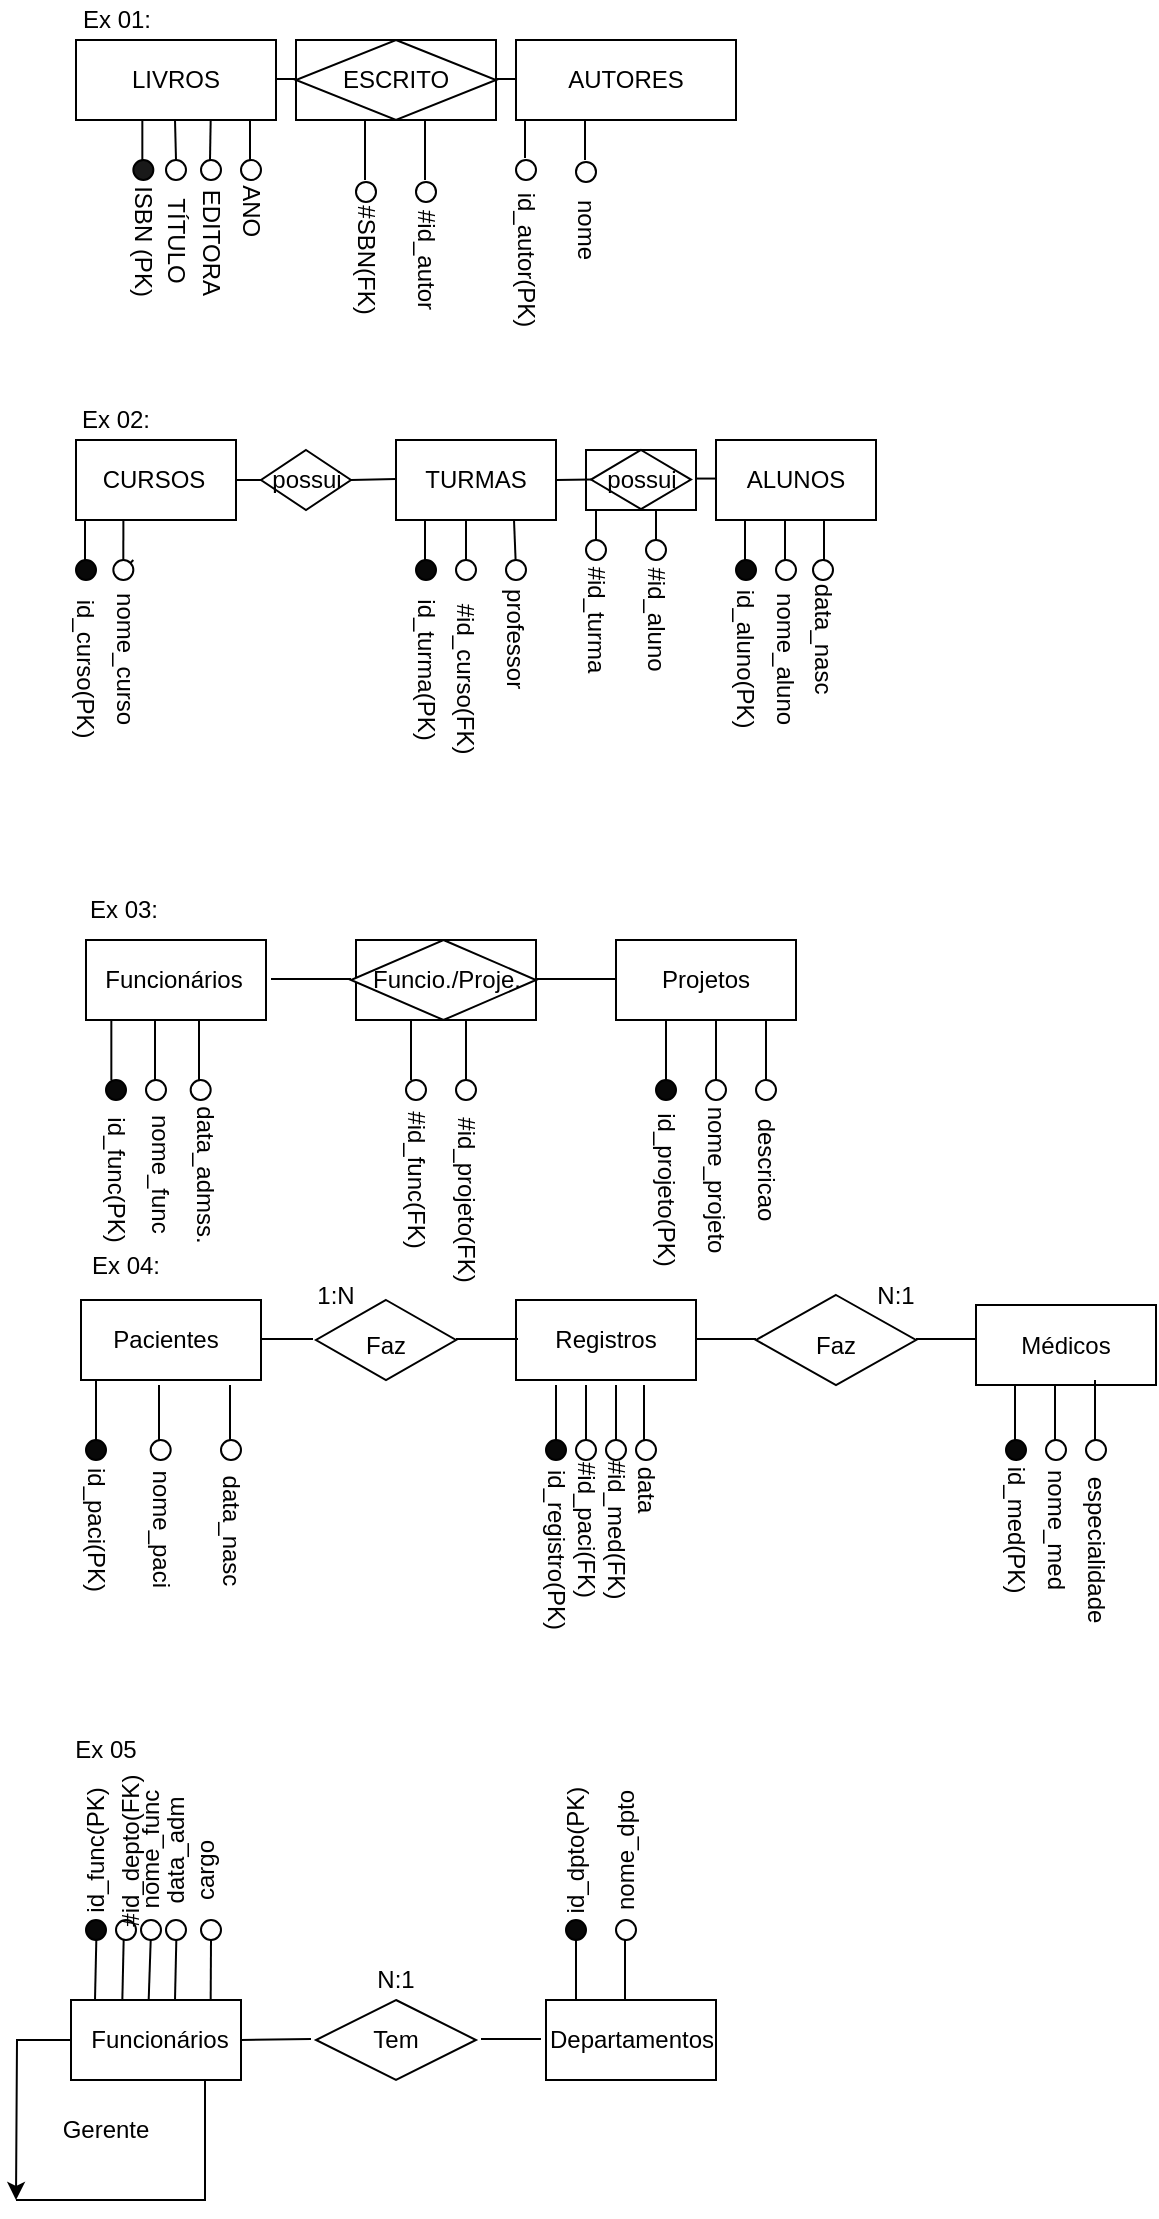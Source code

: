 <mxfile version="24.0.2" type="device">
  <diagram name="Página-1" id="AyKjPFQ3hdXaOdh-i3Rq">
    <mxGraphModel dx="1034" dy="446" grid="1" gridSize="10" guides="1" tooltips="1" connect="1" arrows="1" fold="1" page="1" pageScale="1" pageWidth="827" pageHeight="1169" math="0" shadow="0">
      <root>
        <mxCell id="0" />
        <mxCell id="1" parent="0" />
        <mxCell id="UgnJuB9FyQTDAXciTMFT-1" value="LIVROS" style="rounded=0;whiteSpace=wrap;html=1;" parent="1" vertex="1">
          <mxGeometry x="40" y="40" width="100" height="40" as="geometry" />
        </mxCell>
        <mxCell id="UgnJuB9FyQTDAXciTMFT-3" value="AUTORES" style="rounded=0;whiteSpace=wrap;html=1;" parent="1" vertex="1">
          <mxGeometry x="260" y="40" width="110" height="40" as="geometry" />
        </mxCell>
        <mxCell id="UgnJuB9FyQTDAXciTMFT-4" style="edgeStyle=orthogonalEdgeStyle;rounded=0;orthogonalLoop=1;jettySize=auto;html=1;exitX=0.5;exitY=1;exitDx=0;exitDy=0;" parent="1" source="UgnJuB9FyQTDAXciTMFT-1" target="UgnJuB9FyQTDAXciTMFT-1" edge="1">
          <mxGeometry relative="1" as="geometry" />
        </mxCell>
        <mxCell id="UgnJuB9FyQTDAXciTMFT-5" value="ISBN (PK)" style="text;html=1;align=center;verticalAlign=middle;whiteSpace=wrap;rounded=0;rotation=90;" parent="1" vertex="1">
          <mxGeometry x="40" y="130" width="67.34" height="21.88" as="geometry" />
        </mxCell>
        <mxCell id="UgnJuB9FyQTDAXciTMFT-6" value="" style="endArrow=none;html=1;rounded=0;" parent="1" edge="1">
          <mxGeometry width="50" height="50" relative="1" as="geometry">
            <mxPoint x="73.17" y="100" as="sourcePoint" />
            <mxPoint x="73.17" y="80" as="targetPoint" />
            <Array as="points">
              <mxPoint x="73.17" y="90" />
            </Array>
          </mxGeometry>
        </mxCell>
        <mxCell id="UgnJuB9FyQTDAXciTMFT-7" value="" style="ellipse;whiteSpace=wrap;html=1;aspect=fixed;fillColor=#191919;" parent="1" vertex="1">
          <mxGeometry x="68.67" y="100" width="10" height="10" as="geometry" />
        </mxCell>
        <mxCell id="UgnJuB9FyQTDAXciTMFT-8" value="TÍTULO" style="text;html=1;align=center;verticalAlign=middle;whiteSpace=wrap;rounded=0;rotation=90;" parent="1" vertex="1">
          <mxGeometry x="67.5" y="130" width="45" height="20" as="geometry" />
        </mxCell>
        <mxCell id="UgnJuB9FyQTDAXciTMFT-9" value="" style="endArrow=none;html=1;rounded=0;" parent="1" edge="1">
          <mxGeometry width="50" height="50" relative="1" as="geometry">
            <mxPoint x="90" y="100" as="sourcePoint" />
            <mxPoint x="89.5" y="80" as="targetPoint" />
          </mxGeometry>
        </mxCell>
        <mxCell id="UgnJuB9FyQTDAXciTMFT-12" value="" style="ellipse;whiteSpace=wrap;html=1;aspect=fixed;" parent="1" vertex="1">
          <mxGeometry x="85" y="100" width="10" height="10" as="geometry" />
        </mxCell>
        <mxCell id="UgnJuB9FyQTDAXciTMFT-16" value="EDITORA" style="text;html=1;align=center;verticalAlign=middle;whiteSpace=wrap;rounded=0;rotation=90;" parent="1" vertex="1">
          <mxGeometry x="82.5" y="130.94" width="50" height="20" as="geometry" />
        </mxCell>
        <mxCell id="UgnJuB9FyQTDAXciTMFT-17" value="" style="endArrow=none;html=1;rounded=0;" parent="1" edge="1">
          <mxGeometry width="50" height="50" relative="1" as="geometry">
            <mxPoint x="107" y="100" as="sourcePoint" />
            <mxPoint x="107.34" y="80" as="targetPoint" />
            <Array as="points" />
          </mxGeometry>
        </mxCell>
        <mxCell id="UgnJuB9FyQTDAXciTMFT-18" value="" style="ellipse;whiteSpace=wrap;html=1;aspect=fixed;" parent="1" vertex="1">
          <mxGeometry x="102.5" y="100" width="10" height="10" as="geometry" />
        </mxCell>
        <mxCell id="UgnJuB9FyQTDAXciTMFT-20" value="ANO" style="text;html=1;align=center;verticalAlign=middle;whiteSpace=wrap;rounded=0;rotation=90;" parent="1" vertex="1">
          <mxGeometry x="107.34" y="120.94" width="40" height="10" as="geometry" />
        </mxCell>
        <mxCell id="UgnJuB9FyQTDAXciTMFT-21" value="" style="endArrow=none;html=1;rounded=0;" parent="1" edge="1">
          <mxGeometry width="50" height="50" relative="1" as="geometry">
            <mxPoint x="127" y="100" as="sourcePoint" />
            <mxPoint x="127" y="80" as="targetPoint" />
            <Array as="points">
              <mxPoint x="127" y="90" />
            </Array>
          </mxGeometry>
        </mxCell>
        <mxCell id="UgnJuB9FyQTDAXciTMFT-23" value="" style="ellipse;whiteSpace=wrap;html=1;aspect=fixed;" parent="1" vertex="1">
          <mxGeometry x="122.5" y="100" width="10" height="10" as="geometry" />
        </mxCell>
        <mxCell id="UgnJuB9FyQTDAXciTMFT-25" value="" style="endArrow=none;html=1;rounded=0;" parent="1" edge="1">
          <mxGeometry width="50" height="50" relative="1" as="geometry">
            <mxPoint x="140" y="59.5" as="sourcePoint" />
            <mxPoint x="160" y="59.5" as="targetPoint" />
          </mxGeometry>
        </mxCell>
        <mxCell id="UgnJuB9FyQTDAXciTMFT-26" value="" style="endArrow=none;html=1;rounded=0;" parent="1" edge="1">
          <mxGeometry width="50" height="50" relative="1" as="geometry">
            <mxPoint x="260" y="59.5" as="sourcePoint" />
            <mxPoint x="240" y="59.5" as="targetPoint" />
          </mxGeometry>
        </mxCell>
        <mxCell id="UgnJuB9FyQTDAXciTMFT-28" value="Ex 01:" style="text;html=1;align=center;verticalAlign=middle;whiteSpace=wrap;rounded=0;" parent="1" vertex="1">
          <mxGeometry x="37.5" y="20" width="45" height="20" as="geometry" />
        </mxCell>
        <mxCell id="UgnJuB9FyQTDAXciTMFT-29" value="#SBN(FK)" style="text;html=1;align=center;verticalAlign=middle;whiteSpace=wrap;rounded=0;rotation=90;" parent="1" vertex="1">
          <mxGeometry x="160" y="140" width="50" height="20" as="geometry" />
        </mxCell>
        <mxCell id="UgnJuB9FyQTDAXciTMFT-30" value="#id_autor" style="text;html=1;align=center;verticalAlign=middle;whiteSpace=wrap;rounded=0;rotation=90;" parent="1" vertex="1">
          <mxGeometry x="190" y="140" width="50" height="20" as="geometry" />
        </mxCell>
        <mxCell id="UgnJuB9FyQTDAXciTMFT-31" value="" style="endArrow=none;html=1;rounded=0;" parent="1" edge="1">
          <mxGeometry width="50" height="50" relative="1" as="geometry">
            <mxPoint x="184.5" y="110" as="sourcePoint" />
            <mxPoint x="184.5" y="80" as="targetPoint" />
          </mxGeometry>
        </mxCell>
        <mxCell id="UgnJuB9FyQTDAXciTMFT-32" value="" style="endArrow=none;html=1;rounded=0;" parent="1" edge="1">
          <mxGeometry width="50" height="50" relative="1" as="geometry">
            <mxPoint x="214.5" y="110" as="sourcePoint" />
            <mxPoint x="214.5" y="80" as="targetPoint" />
          </mxGeometry>
        </mxCell>
        <mxCell id="UgnJuB9FyQTDAXciTMFT-33" value="" style="ellipse;whiteSpace=wrap;html=1;aspect=fixed;" parent="1" vertex="1">
          <mxGeometry x="180" y="110.94" width="10" height="10" as="geometry" />
        </mxCell>
        <mxCell id="UgnJuB9FyQTDAXciTMFT-40" value="" style="ellipse;whiteSpace=wrap;html=1;aspect=fixed;" parent="1" vertex="1">
          <mxGeometry x="210" y="110.94" width="10" height="10" as="geometry" />
        </mxCell>
        <mxCell id="UgnJuB9FyQTDAXciTMFT-41" value="id_autor(PK)" style="text;html=1;align=center;verticalAlign=middle;whiteSpace=wrap;rounded=0;rotation=90;" parent="1" vertex="1">
          <mxGeometry x="235" y="135" width="60" height="30" as="geometry" />
        </mxCell>
        <mxCell id="UgnJuB9FyQTDAXciTMFT-42" value="nome" style="text;html=1;align=center;verticalAlign=middle;whiteSpace=wrap;rounded=0;rotation=90;" parent="1" vertex="1">
          <mxGeometry x="265" y="120" width="60" height="30" as="geometry" />
        </mxCell>
        <mxCell id="UgnJuB9FyQTDAXciTMFT-43" value="" style="endArrow=none;html=1;rounded=0;" parent="1" edge="1">
          <mxGeometry width="50" height="50" relative="1" as="geometry">
            <mxPoint x="264.5" y="99.06" as="sourcePoint" />
            <mxPoint x="264.5" y="80" as="targetPoint" />
          </mxGeometry>
        </mxCell>
        <mxCell id="UgnJuB9FyQTDAXciTMFT-44" value="" style="endArrow=none;html=1;rounded=0;" parent="1" edge="1">
          <mxGeometry width="50" height="50" relative="1" as="geometry">
            <mxPoint x="294.5" y="100" as="sourcePoint" />
            <mxPoint x="294.5" y="80" as="targetPoint" />
          </mxGeometry>
        </mxCell>
        <mxCell id="UgnJuB9FyQTDAXciTMFT-45" value="" style="ellipse;whiteSpace=wrap;html=1;aspect=fixed;" parent="1" vertex="1">
          <mxGeometry x="260" y="100" width="10" height="10" as="geometry" />
        </mxCell>
        <mxCell id="UgnJuB9FyQTDAXciTMFT-51" value="" style="ellipse;whiteSpace=wrap;html=1;aspect=fixed;" parent="1" vertex="1">
          <mxGeometry x="290" y="100.94" width="10" height="10" as="geometry" />
        </mxCell>
        <mxCell id="UgnJuB9FyQTDAXciTMFT-54" value="" style="rounded=0;whiteSpace=wrap;html=1;" parent="1" vertex="1">
          <mxGeometry x="150" y="40" width="100" height="40" as="geometry" />
        </mxCell>
        <mxCell id="UgnJuB9FyQTDAXciTMFT-55" value="ESCRITO" style="rhombus;whiteSpace=wrap;html=1;" parent="1" vertex="1">
          <mxGeometry x="150" y="40" width="100" height="40" as="geometry" />
        </mxCell>
        <mxCell id="UgnJuB9FyQTDAXciTMFT-56" value="CURSOS&lt;span style=&quot;white-space: pre;&quot;&gt;&#x9;&lt;/span&gt;" style="rounded=0;whiteSpace=wrap;html=1;" parent="1" vertex="1">
          <mxGeometry x="40" y="240" width="80" height="40" as="geometry" />
        </mxCell>
        <mxCell id="UgnJuB9FyQTDAXciTMFT-57" value="TURMAS" style="rounded=0;whiteSpace=wrap;html=1;" parent="1" vertex="1">
          <mxGeometry x="200" y="240" width="80" height="40" as="geometry" />
        </mxCell>
        <mxCell id="UgnJuB9FyQTDAXciTMFT-58" value="ALUNOS" style="rounded=0;whiteSpace=wrap;html=1;" parent="1" vertex="1">
          <mxGeometry x="360" y="240" width="80" height="40" as="geometry" />
        </mxCell>
        <mxCell id="UgnJuB9FyQTDAXciTMFT-60" value="professor" style="text;html=1;align=center;verticalAlign=middle;whiteSpace=wrap;rounded=0;rotation=90;" parent="1" vertex="1">
          <mxGeometry x="235" y="329.56" width="50" height="20" as="geometry" />
        </mxCell>
        <mxCell id="UgnJuB9FyQTDAXciTMFT-61" value="" style="endArrow=none;html=1;rounded=0;" parent="1" edge="1">
          <mxGeometry width="50" height="50" relative="1" as="geometry">
            <mxPoint x="44.5" y="280" as="sourcePoint" />
            <mxPoint x="44.5" y="300" as="targetPoint" />
          </mxGeometry>
        </mxCell>
        <mxCell id="UgnJuB9FyQTDAXciTMFT-62" value="" style="endArrow=none;html=1;rounded=0;entryX=0.296;entryY=1;entryDx=0;entryDy=0;entryPerimeter=0;" parent="1" source="UgnJuB9FyQTDAXciTMFT-70" target="UgnJuB9FyQTDAXciTMFT-56" edge="1">
          <mxGeometry width="50" height="50" relative="1" as="geometry">
            <mxPoint x="68.67" y="300" as="sourcePoint" />
            <mxPoint x="68.67" y="280" as="targetPoint" />
          </mxGeometry>
        </mxCell>
        <mxCell id="UgnJuB9FyQTDAXciTMFT-63" value="" style="endArrow=none;html=1;rounded=0;" parent="1" edge="1">
          <mxGeometry width="50" height="50" relative="1" as="geometry">
            <mxPoint x="214.5" y="300" as="sourcePoint" />
            <mxPoint x="214.5" y="280" as="targetPoint" />
          </mxGeometry>
        </mxCell>
        <mxCell id="UgnJuB9FyQTDAXciTMFT-64" value="" style="endArrow=none;html=1;rounded=0;" parent="1" source="UgnJuB9FyQTDAXciTMFT-73" edge="1">
          <mxGeometry width="50" height="50" relative="1" as="geometry">
            <mxPoint x="259" y="300" as="sourcePoint" />
            <mxPoint x="259" y="280" as="targetPoint" />
          </mxGeometry>
        </mxCell>
        <mxCell id="UgnJuB9FyQTDAXciTMFT-65" value="" style="endArrow=none;html=1;rounded=0;" parent="1" edge="1">
          <mxGeometry width="50" height="50" relative="1" as="geometry">
            <mxPoint x="374.5" y="300" as="sourcePoint" />
            <mxPoint x="374.5" y="280" as="targetPoint" />
          </mxGeometry>
        </mxCell>
        <mxCell id="UgnJuB9FyQTDAXciTMFT-67" value="" style="endArrow=none;html=1;rounded=0;" parent="1" edge="1">
          <mxGeometry width="50" height="50" relative="1" as="geometry">
            <mxPoint x="394.5" y="300" as="sourcePoint" />
            <mxPoint x="394.5" y="280" as="targetPoint" />
            <Array as="points">
              <mxPoint x="394.5" y="290" />
            </Array>
          </mxGeometry>
        </mxCell>
        <mxCell id="UgnJuB9FyQTDAXciTMFT-68" value="" style="ellipse;whiteSpace=wrap;html=1;aspect=fixed;fillColor=#080808;" parent="1" vertex="1">
          <mxGeometry x="40" y="300" width="10" height="10" as="geometry" />
        </mxCell>
        <mxCell id="UgnJuB9FyQTDAXciTMFT-71" value="" style="endArrow=none;html=1;rounded=0;" parent="1" target="UgnJuB9FyQTDAXciTMFT-70" edge="1">
          <mxGeometry width="50" height="50" relative="1" as="geometry">
            <mxPoint x="68.67" y="300" as="sourcePoint" />
            <mxPoint x="68.67" y="280" as="targetPoint" />
          </mxGeometry>
        </mxCell>
        <mxCell id="UgnJuB9FyQTDAXciTMFT-70" value="" style="ellipse;whiteSpace=wrap;html=1;aspect=fixed;" parent="1" vertex="1">
          <mxGeometry x="58.67" y="300" width="10" height="10" as="geometry" />
        </mxCell>
        <mxCell id="UgnJuB9FyQTDAXciTMFT-72" value="" style="ellipse;whiteSpace=wrap;html=1;aspect=fixed;fillColor=#080808;" parent="1" vertex="1">
          <mxGeometry x="210" y="300" width="10" height="10" as="geometry" />
        </mxCell>
        <mxCell id="UgnJuB9FyQTDAXciTMFT-74" value="" style="endArrow=none;html=1;rounded=0;" parent="1" target="UgnJuB9FyQTDAXciTMFT-73" edge="1">
          <mxGeometry width="50" height="50" relative="1" as="geometry">
            <mxPoint x="259" y="300" as="sourcePoint" />
            <mxPoint x="259" y="280" as="targetPoint" />
          </mxGeometry>
        </mxCell>
        <mxCell id="UgnJuB9FyQTDAXciTMFT-73" value="" style="ellipse;whiteSpace=wrap;html=1;aspect=fixed;" parent="1" vertex="1">
          <mxGeometry x="255" y="300" width="10" height="10" as="geometry" />
        </mxCell>
        <mxCell id="UgnJuB9FyQTDAXciTMFT-75" value="" style="ellipse;whiteSpace=wrap;html=1;aspect=fixed;fillColor=#080808;" parent="1" vertex="1">
          <mxGeometry x="370" y="300" width="10" height="10" as="geometry" />
        </mxCell>
        <mxCell id="UgnJuB9FyQTDAXciTMFT-77" value="" style="ellipse;whiteSpace=wrap;html=1;aspect=fixed;" parent="1" vertex="1">
          <mxGeometry x="390" y="300" width="10" height="10" as="geometry" />
        </mxCell>
        <mxCell id="UgnJuB9FyQTDAXciTMFT-84" value="" style="endArrow=none;html=1;rounded=0;" parent="1" edge="1">
          <mxGeometry width="50" height="50" relative="1" as="geometry">
            <mxPoint x="414" y="300" as="sourcePoint" />
            <mxPoint x="414" y="280" as="targetPoint" />
          </mxGeometry>
        </mxCell>
        <mxCell id="UgnJuB9FyQTDAXciTMFT-85" value="" style="ellipse;whiteSpace=wrap;html=1;aspect=fixed;" parent="1" vertex="1">
          <mxGeometry x="408.5" y="300" width="10" height="10" as="geometry" />
        </mxCell>
        <mxCell id="UgnJuB9FyQTDAXciTMFT-87" value="id_turma(PK)" style="text;html=1;align=center;verticalAlign=middle;whiteSpace=wrap;rounded=0;rotation=90;" parent="1" vertex="1">
          <mxGeometry x="185" y="340" width="60" height="30" as="geometry" />
        </mxCell>
        <mxCell id="UgnJuB9FyQTDAXciTMFT-88" value="id_curso(PK)" style="text;html=1;align=center;verticalAlign=middle;whiteSpace=wrap;rounded=0;rotation=90;" parent="1" vertex="1">
          <mxGeometry x="15" y="349.56" width="60" height="10" as="geometry" />
        </mxCell>
        <mxCell id="UgnJuB9FyQTDAXciTMFT-89" value="id_aluno(PK)" style="text;html=1;align=center;verticalAlign=middle;whiteSpace=wrap;rounded=0;rotation=90;" parent="1" vertex="1">
          <mxGeometry x="345" y="339.56" width="60" height="20" as="geometry" />
        </mxCell>
        <mxCell id="UgnJuB9FyQTDAXciTMFT-90" value="nome_aluno" style="text;html=1;align=center;verticalAlign=middle;whiteSpace=wrap;rounded=0;rotation=90;" parent="1" vertex="1">
          <mxGeometry x="365" y="339.56" width="60" height="20" as="geometry" />
        </mxCell>
        <mxCell id="UgnJuB9FyQTDAXciTMFT-91" value="data_nasc" style="text;html=1;align=center;verticalAlign=middle;whiteSpace=wrap;rounded=0;rotation=90;" parent="1" vertex="1">
          <mxGeometry x="384" y="329.56" width="60" height="20" as="geometry" />
        </mxCell>
        <mxCell id="UgnJuB9FyQTDAXciTMFT-92" value="Ex 02:" style="text;html=1;align=center;verticalAlign=middle;whiteSpace=wrap;rounded=0;" parent="1" vertex="1">
          <mxGeometry x="30" y="220" width="60" height="20" as="geometry" />
        </mxCell>
        <mxCell id="UgnJuB9FyQTDAXciTMFT-93" value="" style="endArrow=none;html=1;rounded=0;" parent="1" edge="1">
          <mxGeometry width="50" height="50" relative="1" as="geometry">
            <mxPoint x="235" y="280" as="sourcePoint" />
            <mxPoint x="235" y="300" as="targetPoint" />
          </mxGeometry>
        </mxCell>
        <mxCell id="UgnJuB9FyQTDAXciTMFT-94" value="" style="ellipse;whiteSpace=wrap;html=1;aspect=fixed;" parent="1" vertex="1">
          <mxGeometry x="230" y="300" width="10" height="10" as="geometry" />
        </mxCell>
        <mxCell id="UgnJuB9FyQTDAXciTMFT-95" value="#id_curso(FK)" style="text;html=1;align=center;verticalAlign=middle;whiteSpace=wrap;rounded=0;rotation=90;" parent="1" vertex="1">
          <mxGeometry x="205" y="349.56" width="60" height="20" as="geometry" />
        </mxCell>
        <mxCell id="UgnJuB9FyQTDAXciTMFT-96" value="" style="rounded=0;whiteSpace=wrap;html=1;" parent="1" vertex="1">
          <mxGeometry x="295" y="245" width="55" height="30" as="geometry" />
        </mxCell>
        <mxCell id="UgnJuB9FyQTDAXciTMFT-98" value="possui" style="rhombus;whiteSpace=wrap;html=1;" parent="1" vertex="1">
          <mxGeometry x="297.5" y="245" width="50" height="29.56" as="geometry" />
        </mxCell>
        <mxCell id="UgnJuB9FyQTDAXciTMFT-99" value="possui" style="rhombus;whiteSpace=wrap;html=1;" parent="1" vertex="1">
          <mxGeometry x="132.5" y="245" width="45" height="30" as="geometry" />
        </mxCell>
        <mxCell id="UgnJuB9FyQTDAXciTMFT-100" value="" style="endArrow=none;html=1;rounded=0;entryX=0;entryY=0.5;entryDx=0;entryDy=0;" parent="1" target="UgnJuB9FyQTDAXciTMFT-99" edge="1">
          <mxGeometry width="50" height="50" relative="1" as="geometry">
            <mxPoint x="120" y="259.94" as="sourcePoint" />
            <mxPoint x="130" y="259.94" as="targetPoint" />
          </mxGeometry>
        </mxCell>
        <mxCell id="UgnJuB9FyQTDAXciTMFT-101" value="" style="endArrow=none;html=1;rounded=0;exitX=1;exitY=0.5;exitDx=0;exitDy=0;" parent="1" source="UgnJuB9FyQTDAXciTMFT-99" edge="1">
          <mxGeometry width="50" height="50" relative="1" as="geometry">
            <mxPoint x="183" y="259.5" as="sourcePoint" />
            <mxPoint x="200" y="259.5" as="targetPoint" />
          </mxGeometry>
        </mxCell>
        <mxCell id="UgnJuB9FyQTDAXciTMFT-102" value="" style="endArrow=none;html=1;rounded=0;entryX=0;entryY=0.5;entryDx=0;entryDy=0;" parent="1" target="UgnJuB9FyQTDAXciTMFT-98" edge="1">
          <mxGeometry width="50" height="50" relative="1" as="geometry">
            <mxPoint x="280" y="259.94" as="sourcePoint" />
            <mxPoint x="290" y="260" as="targetPoint" />
          </mxGeometry>
        </mxCell>
        <mxCell id="UgnJuB9FyQTDAXciTMFT-103" value="" style="endArrow=none;html=1;rounded=0;" parent="1" edge="1">
          <mxGeometry width="50" height="50" relative="1" as="geometry">
            <mxPoint x="350" y="259.28" as="sourcePoint" />
            <mxPoint x="360" y="259.28" as="targetPoint" />
          </mxGeometry>
        </mxCell>
        <mxCell id="UgnJuB9FyQTDAXciTMFT-105" value="#id_turma" style="text;html=1;align=center;verticalAlign=middle;whiteSpace=wrap;rounded=0;rotation=90;" parent="1" vertex="1">
          <mxGeometry x="280" y="320" width="40" height="20" as="geometry" />
        </mxCell>
        <mxCell id="UgnJuB9FyQTDAXciTMFT-106" value="#id_aluno" style="text;html=1;align=center;verticalAlign=middle;whiteSpace=wrap;rounded=0;rotation=90;" parent="1" vertex="1">
          <mxGeometry x="305" y="319.56" width="50" height="20.44" as="geometry" />
        </mxCell>
        <mxCell id="UgnJuB9FyQTDAXciTMFT-108" value="" style="endArrow=none;html=1;rounded=0;" parent="1" source="UgnJuB9FyQTDAXciTMFT-112" edge="1">
          <mxGeometry width="50" height="50" relative="1" as="geometry">
            <mxPoint x="330" y="295" as="sourcePoint" />
            <mxPoint x="330" y="275.44" as="targetPoint" />
          </mxGeometry>
        </mxCell>
        <mxCell id="UgnJuB9FyQTDAXciTMFT-110" value="" style="endArrow=none;html=1;rounded=0;" parent="1" edge="1">
          <mxGeometry width="50" height="50" relative="1" as="geometry">
            <mxPoint x="310" y="295.44" as="sourcePoint" />
            <mxPoint x="310" y="295" as="targetPoint" />
          </mxGeometry>
        </mxCell>
        <mxCell id="UgnJuB9FyQTDAXciTMFT-115" value="" style="endArrow=none;html=1;rounded=0;" parent="1" target="UgnJuB9FyQTDAXciTMFT-112" edge="1">
          <mxGeometry width="50" height="50" relative="1" as="geometry">
            <mxPoint x="330" y="295" as="sourcePoint" />
            <mxPoint x="330" y="275.44" as="targetPoint" />
          </mxGeometry>
        </mxCell>
        <mxCell id="UgnJuB9FyQTDAXciTMFT-112" value="" style="ellipse;whiteSpace=wrap;html=1;aspect=fixed;" parent="1" vertex="1">
          <mxGeometry x="325" y="290" width="10" height="10" as="geometry" />
        </mxCell>
        <mxCell id="UgnJuB9FyQTDAXciTMFT-117" value="" style="endArrow=none;html=1;rounded=0;" parent="1" source="UgnJuB9FyQTDAXciTMFT-118" edge="1">
          <mxGeometry width="50" height="50" relative="1" as="geometry">
            <mxPoint x="300" y="294.56" as="sourcePoint" />
            <mxPoint x="300" y="275" as="targetPoint" />
          </mxGeometry>
        </mxCell>
        <mxCell id="UgnJuB9FyQTDAXciTMFT-119" value="" style="endArrow=none;html=1;rounded=0;" parent="1" target="UgnJuB9FyQTDAXciTMFT-118" edge="1">
          <mxGeometry width="50" height="50" relative="1" as="geometry">
            <mxPoint x="300" y="294.56" as="sourcePoint" />
            <mxPoint x="300" y="275" as="targetPoint" />
          </mxGeometry>
        </mxCell>
        <mxCell id="UgnJuB9FyQTDAXciTMFT-118" value="" style="ellipse;whiteSpace=wrap;html=1;aspect=fixed;" parent="1" vertex="1">
          <mxGeometry x="295" y="290" width="10" height="10" as="geometry" />
        </mxCell>
        <mxCell id="UgnJuB9FyQTDAXciTMFT-120" value="nome_curso" style="text;html=1;align=center;verticalAlign=middle;whiteSpace=wrap;rounded=0;rotation=90;" parent="1" vertex="1">
          <mxGeometry x="40" y="344.56" width="50" height="10" as="geometry" />
        </mxCell>
        <mxCell id="gVzN0euZwGJWKfMNZF0O-1" value="Ex 03:" style="text;html=1;align=center;verticalAlign=middle;whiteSpace=wrap;rounded=0;" vertex="1" parent="1">
          <mxGeometry x="33.67" y="460" width="60" height="30" as="geometry" />
        </mxCell>
        <mxCell id="gVzN0euZwGJWKfMNZF0O-2" value="" style="rounded=0;whiteSpace=wrap;html=1;" vertex="1" parent="1">
          <mxGeometry x="45" y="490" width="90" height="40" as="geometry" />
        </mxCell>
        <mxCell id="gVzN0euZwGJWKfMNZF0O-3" value="" style="endArrow=none;html=1;rounded=0;" edge="1" parent="1">
          <mxGeometry width="50" height="50" relative="1" as="geometry">
            <mxPoint x="137.5" y="509.5" as="sourcePoint" />
            <mxPoint x="177.5" y="509.5" as="targetPoint" />
          </mxGeometry>
        </mxCell>
        <mxCell id="gVzN0euZwGJWKfMNZF0O-4" value="" style="endArrow=none;html=1;rounded=0;" edge="1" parent="1">
          <mxGeometry width="50" height="50" relative="1" as="geometry">
            <mxPoint x="270" y="509.5" as="sourcePoint" />
            <mxPoint x="310" y="509.5" as="targetPoint" />
            <Array as="points" />
          </mxGeometry>
        </mxCell>
        <mxCell id="gVzN0euZwGJWKfMNZF0O-5" value="" style="rounded=0;whiteSpace=wrap;html=1;" vertex="1" parent="1">
          <mxGeometry x="180" y="490" width="90" height="40" as="geometry" />
        </mxCell>
        <mxCell id="gVzN0euZwGJWKfMNZF0O-6" value="" style="rhombus;whiteSpace=wrap;html=1;" vertex="1" parent="1">
          <mxGeometry x="177.5" y="490" width="92.5" height="40" as="geometry" />
        </mxCell>
        <mxCell id="gVzN0euZwGJWKfMNZF0O-7" value="" style="rhombus;whiteSpace=wrap;html=1;" vertex="1" parent="1">
          <mxGeometry x="160" y="670" width="70" height="40" as="geometry" />
        </mxCell>
        <mxCell id="gVzN0euZwGJWKfMNZF0O-8" value="" style="rounded=0;whiteSpace=wrap;html=1;" vertex="1" parent="1">
          <mxGeometry x="310" y="490" width="90" height="40" as="geometry" />
        </mxCell>
        <mxCell id="gVzN0euZwGJWKfMNZF0O-11" value="" style="rounded=0;whiteSpace=wrap;html=1;" vertex="1" parent="1">
          <mxGeometry x="42.5" y="670" width="90" height="40" as="geometry" />
        </mxCell>
        <mxCell id="gVzN0euZwGJWKfMNZF0O-12" value="" style="rounded=0;whiteSpace=wrap;html=1;" vertex="1" parent="1">
          <mxGeometry x="260" y="670" width="90" height="40" as="geometry" />
        </mxCell>
        <mxCell id="gVzN0euZwGJWKfMNZF0O-13" value="" style="rhombus;whiteSpace=wrap;html=1;" vertex="1" parent="1">
          <mxGeometry x="380" y="667.5" width="80" height="45" as="geometry" />
        </mxCell>
        <mxCell id="gVzN0euZwGJWKfMNZF0O-14" value="" style="rounded=0;whiteSpace=wrap;html=1;" vertex="1" parent="1">
          <mxGeometry x="490" y="672.5" width="90" height="40" as="geometry" />
        </mxCell>
        <mxCell id="gVzN0euZwGJWKfMNZF0O-15" value="" style="endArrow=none;html=1;rounded=0;" edge="1" parent="1">
          <mxGeometry width="50" height="50" relative="1" as="geometry">
            <mxPoint x="132.5" y="689.5" as="sourcePoint" />
            <mxPoint x="158.5" y="689.5" as="targetPoint" />
          </mxGeometry>
        </mxCell>
        <mxCell id="gVzN0euZwGJWKfMNZF0O-16" value="" style="endArrow=none;html=1;rounded=0;" edge="1" parent="1">
          <mxGeometry width="50" height="50" relative="1" as="geometry">
            <mxPoint x="230" y="689.5" as="sourcePoint" />
            <mxPoint x="261" y="689.5" as="targetPoint" />
          </mxGeometry>
        </mxCell>
        <mxCell id="gVzN0euZwGJWKfMNZF0O-17" value="" style="endArrow=none;html=1;rounded=0;" edge="1" parent="1">
          <mxGeometry width="50" height="50" relative="1" as="geometry">
            <mxPoint x="350" y="689.5" as="sourcePoint" />
            <mxPoint x="380" y="689.5" as="targetPoint" />
          </mxGeometry>
        </mxCell>
        <mxCell id="gVzN0euZwGJWKfMNZF0O-18" value="" style="endArrow=none;html=1;rounded=0;" edge="1" parent="1">
          <mxGeometry width="50" height="50" relative="1" as="geometry">
            <mxPoint x="460" y="689.5" as="sourcePoint" />
            <mxPoint x="490" y="689.5" as="targetPoint" />
          </mxGeometry>
        </mxCell>
        <mxCell id="gVzN0euZwGJWKfMNZF0O-19" value="Ex 04:" style="text;html=1;align=center;verticalAlign=middle;whiteSpace=wrap;rounded=0;" vertex="1" parent="1">
          <mxGeometry x="35" y="637.5" width="60" height="30" as="geometry" />
        </mxCell>
        <mxCell id="gVzN0euZwGJWKfMNZF0O-20" value="Funcionários" style="text;html=1;align=center;verticalAlign=middle;whiteSpace=wrap;rounded=0;" vertex="1" parent="1">
          <mxGeometry x="58.67" y="495" width="60" height="30" as="geometry" />
        </mxCell>
        <mxCell id="gVzN0euZwGJWKfMNZF0O-22" value="Funcio./Proje." style="text;html=1;align=center;verticalAlign=middle;whiteSpace=wrap;rounded=0;" vertex="1" parent="1">
          <mxGeometry x="207.5" y="505" width="35" height="10" as="geometry" />
        </mxCell>
        <mxCell id="gVzN0euZwGJWKfMNZF0O-25" value="Projetos" style="text;html=1;align=center;verticalAlign=middle;whiteSpace=wrap;rounded=0;" vertex="1" parent="1">
          <mxGeometry x="325" y="495" width="60" height="30" as="geometry" />
        </mxCell>
        <mxCell id="gVzN0euZwGJWKfMNZF0O-26" value="id_func(PK)" style="text;html=1;align=center;verticalAlign=middle;whiteSpace=wrap;rounded=0;rotation=90;" vertex="1" parent="1">
          <mxGeometry x="45" y="600" width="30" height="20" as="geometry" />
        </mxCell>
        <mxCell id="gVzN0euZwGJWKfMNZF0O-27" value="nome_func" style="text;html=1;align=center;verticalAlign=middle;whiteSpace=wrap;rounded=0;rotation=90;" vertex="1" parent="1">
          <mxGeometry x="57.34" y="595" width="50" height="25" as="geometry" />
        </mxCell>
        <mxCell id="gVzN0euZwGJWKfMNZF0O-28" value="data_admss." style="text;html=1;align=center;verticalAlign=middle;whiteSpace=wrap;rounded=0;rotation=90;" vertex="1" parent="1">
          <mxGeometry x="75" y="592.5" width="60" height="30" as="geometry" />
        </mxCell>
        <mxCell id="gVzN0euZwGJWKfMNZF0O-29" value="#id_func(FK)" style="text;html=1;align=center;verticalAlign=middle;whiteSpace=wrap;rounded=0;rotation=90;" vertex="1" parent="1">
          <mxGeometry x="185" y="600" width="50" height="20" as="geometry" />
        </mxCell>
        <mxCell id="gVzN0euZwGJWKfMNZF0O-30" value="#id_projeto(FK)" style="text;html=1;align=center;verticalAlign=middle;whiteSpace=wrap;rounded=0;rotation=90;" vertex="1" parent="1">
          <mxGeometry x="205" y="610" width="60" height="20" as="geometry" />
        </mxCell>
        <mxCell id="gVzN0euZwGJWKfMNZF0O-33" value="nome_projeto" style="text;html=1;align=center;verticalAlign=middle;whiteSpace=wrap;rounded=0;rotation=90;" vertex="1" parent="1">
          <mxGeometry x="330" y="600" width="60" height="20" as="geometry" />
        </mxCell>
        <mxCell id="gVzN0euZwGJWKfMNZF0O-34" value="descricao" style="text;html=1;align=center;verticalAlign=middle;whiteSpace=wrap;rounded=0;rotation=90;" vertex="1" parent="1">
          <mxGeometry x="360" y="592.5" width="50" height="25" as="geometry" />
        </mxCell>
        <mxCell id="gVzN0euZwGJWKfMNZF0O-35" value="id_projeto(PK)" style="text;html=1;align=center;verticalAlign=middle;whiteSpace=wrap;rounded=0;rotation=90;" vertex="1" parent="1">
          <mxGeometry x="305" y="600" width="60" height="30" as="geometry" />
        </mxCell>
        <mxCell id="gVzN0euZwGJWKfMNZF0O-36" value="" style="endArrow=none;html=1;rounded=0;" edge="1" parent="1">
          <mxGeometry width="50" height="50" relative="1" as="geometry">
            <mxPoint x="57.67" y="530" as="sourcePoint" />
            <mxPoint x="57.67" y="560" as="targetPoint" />
          </mxGeometry>
        </mxCell>
        <mxCell id="gVzN0euZwGJWKfMNZF0O-37" value="" style="endArrow=none;html=1;rounded=0;" edge="1" parent="1">
          <mxGeometry width="50" height="50" relative="1" as="geometry">
            <mxPoint x="79.5" y="530" as="sourcePoint" />
            <mxPoint x="79.5" y="560" as="targetPoint" />
          </mxGeometry>
        </mxCell>
        <mxCell id="gVzN0euZwGJWKfMNZF0O-38" value="" style="endArrow=none;html=1;rounded=0;" edge="1" parent="1">
          <mxGeometry width="50" height="50" relative="1" as="geometry">
            <mxPoint x="101.5" y="530" as="sourcePoint" />
            <mxPoint x="101.5" y="560" as="targetPoint" />
          </mxGeometry>
        </mxCell>
        <mxCell id="gVzN0euZwGJWKfMNZF0O-39" value="" style="endArrow=none;html=1;rounded=0;" edge="1" parent="1">
          <mxGeometry width="50" height="50" relative="1" as="geometry">
            <mxPoint x="207.5" y="530" as="sourcePoint" />
            <mxPoint x="207.5" y="560" as="targetPoint" />
          </mxGeometry>
        </mxCell>
        <mxCell id="gVzN0euZwGJWKfMNZF0O-40" value="" style="endArrow=none;html=1;rounded=0;" edge="1" parent="1">
          <mxGeometry width="50" height="50" relative="1" as="geometry">
            <mxPoint x="235" y="530" as="sourcePoint" />
            <mxPoint x="235" y="560" as="targetPoint" />
          </mxGeometry>
        </mxCell>
        <mxCell id="gVzN0euZwGJWKfMNZF0O-41" value="" style="endArrow=none;html=1;rounded=0;" edge="1" parent="1">
          <mxGeometry width="50" height="50" relative="1" as="geometry">
            <mxPoint x="335" y="530" as="sourcePoint" />
            <mxPoint x="335" y="560" as="targetPoint" />
          </mxGeometry>
        </mxCell>
        <mxCell id="gVzN0euZwGJWKfMNZF0O-42" value="" style="endArrow=none;html=1;rounded=0;" edge="1" parent="1">
          <mxGeometry width="50" height="50" relative="1" as="geometry">
            <mxPoint x="360" y="530" as="sourcePoint" />
            <mxPoint x="360" y="560" as="targetPoint" />
          </mxGeometry>
        </mxCell>
        <mxCell id="gVzN0euZwGJWKfMNZF0O-43" value="" style="endArrow=none;html=1;rounded=0;" edge="1" parent="1">
          <mxGeometry width="50" height="50" relative="1" as="geometry">
            <mxPoint x="385" y="530" as="sourcePoint" />
            <mxPoint x="385" y="560" as="targetPoint" />
          </mxGeometry>
        </mxCell>
        <mxCell id="gVzN0euZwGJWKfMNZF0O-44" value="" style="endArrow=none;html=1;rounded=0;" edge="1" parent="1">
          <mxGeometry width="50" height="50" relative="1" as="geometry">
            <mxPoint x="50" y="710" as="sourcePoint" />
            <mxPoint x="50" y="740" as="targetPoint" />
          </mxGeometry>
        </mxCell>
        <mxCell id="gVzN0euZwGJWKfMNZF0O-45" value="" style="ellipse;whiteSpace=wrap;html=1;aspect=fixed;fillColor=#080808;" vertex="1" parent="1">
          <mxGeometry x="55" y="560" width="10" height="10" as="geometry" />
        </mxCell>
        <mxCell id="gVzN0euZwGJWKfMNZF0O-46" value="" style="ellipse;whiteSpace=wrap;html=1;aspect=fixed;" vertex="1" parent="1">
          <mxGeometry x="75" y="560" width="10" height="10" as="geometry" />
        </mxCell>
        <mxCell id="gVzN0euZwGJWKfMNZF0O-47" value="" style="ellipse;whiteSpace=wrap;html=1;aspect=fixed;" vertex="1" parent="1">
          <mxGeometry x="97.34" y="560" width="10" height="10" as="geometry" />
        </mxCell>
        <mxCell id="gVzN0euZwGJWKfMNZF0O-48" value="" style="ellipse;whiteSpace=wrap;html=1;aspect=fixed;" vertex="1" parent="1">
          <mxGeometry x="205" y="560" width="10" height="10" as="geometry" />
        </mxCell>
        <mxCell id="gVzN0euZwGJWKfMNZF0O-49" value="" style="ellipse;whiteSpace=wrap;html=1;aspect=fixed;" vertex="1" parent="1">
          <mxGeometry x="230" y="560" width="10" height="10" as="geometry" />
        </mxCell>
        <mxCell id="gVzN0euZwGJWKfMNZF0O-50" value="" style="ellipse;whiteSpace=wrap;html=1;aspect=fixed;fillColor=#080808;" vertex="1" parent="1">
          <mxGeometry x="330" y="560" width="10" height="10" as="geometry" />
        </mxCell>
        <mxCell id="gVzN0euZwGJWKfMNZF0O-51" value="" style="ellipse;whiteSpace=wrap;html=1;aspect=fixed;" vertex="1" parent="1">
          <mxGeometry x="355" y="560" width="10" height="10" as="geometry" />
        </mxCell>
        <mxCell id="gVzN0euZwGJWKfMNZF0O-52" value="" style="ellipse;whiteSpace=wrap;html=1;aspect=fixed;" vertex="1" parent="1">
          <mxGeometry x="380" y="560" width="10" height="10" as="geometry" />
        </mxCell>
        <mxCell id="gVzN0euZwGJWKfMNZF0O-55" value="" style="endArrow=none;html=1;rounded=0;" edge="1" parent="1">
          <mxGeometry width="50" height="50" relative="1" as="geometry">
            <mxPoint x="117" y="712.5" as="sourcePoint" />
            <mxPoint x="117" y="742.5" as="targetPoint" />
          </mxGeometry>
        </mxCell>
        <mxCell id="gVzN0euZwGJWKfMNZF0O-56" value="" style="endArrow=none;html=1;rounded=0;" edge="1" parent="1">
          <mxGeometry width="50" height="50" relative="1" as="geometry">
            <mxPoint x="81.5" y="712.5" as="sourcePoint" />
            <mxPoint x="81.5" y="742.5" as="targetPoint" />
          </mxGeometry>
        </mxCell>
        <mxCell id="gVzN0euZwGJWKfMNZF0O-57" value="" style="endArrow=none;html=1;rounded=0;" edge="1" parent="1" source="gVzN0euZwGJWKfMNZF0O-81">
          <mxGeometry width="50" height="50" relative="1" as="geometry">
            <mxPoint x="280" y="712.5" as="sourcePoint" />
            <mxPoint x="280" y="742.5" as="targetPoint" />
          </mxGeometry>
        </mxCell>
        <mxCell id="gVzN0euZwGJWKfMNZF0O-58" value="" style="endArrow=none;html=1;rounded=0;" edge="1" parent="1">
          <mxGeometry width="50" height="50" relative="1" as="geometry">
            <mxPoint x="295" y="712.5" as="sourcePoint" />
            <mxPoint x="295" y="742.5" as="targetPoint" />
          </mxGeometry>
        </mxCell>
        <mxCell id="gVzN0euZwGJWKfMNZF0O-59" value="" style="endArrow=none;html=1;rounded=0;" edge="1" parent="1">
          <mxGeometry width="50" height="50" relative="1" as="geometry">
            <mxPoint x="310" y="712.5" as="sourcePoint" />
            <mxPoint x="310" y="742.5" as="targetPoint" />
          </mxGeometry>
        </mxCell>
        <mxCell id="gVzN0euZwGJWKfMNZF0O-60" value="" style="endArrow=none;html=1;rounded=0;" edge="1" parent="1">
          <mxGeometry width="50" height="50" relative="1" as="geometry">
            <mxPoint x="324" y="712.5" as="sourcePoint" />
            <mxPoint x="324" y="742.5" as="targetPoint" />
          </mxGeometry>
        </mxCell>
        <mxCell id="gVzN0euZwGJWKfMNZF0O-61" value="" style="endArrow=none;html=1;rounded=0;" edge="1" parent="1">
          <mxGeometry width="50" height="50" relative="1" as="geometry">
            <mxPoint x="529.5" y="712.5" as="sourcePoint" />
            <mxPoint x="529.5" y="742.5" as="targetPoint" />
          </mxGeometry>
        </mxCell>
        <mxCell id="gVzN0euZwGJWKfMNZF0O-62" value="" style="endArrow=none;html=1;rounded=0;" edge="1" parent="1">
          <mxGeometry width="50" height="50" relative="1" as="geometry">
            <mxPoint x="509.5" y="712.5" as="sourcePoint" />
            <mxPoint x="509.5" y="742.5" as="targetPoint" />
          </mxGeometry>
        </mxCell>
        <mxCell id="gVzN0euZwGJWKfMNZF0O-64" value="" style="ellipse;whiteSpace=wrap;html=1;aspect=fixed;fillColor=#080808;" vertex="1" parent="1">
          <mxGeometry x="505" y="740" width="10" height="10" as="geometry" />
        </mxCell>
        <mxCell id="gVzN0euZwGJWKfMNZF0O-66" value="" style="ellipse;whiteSpace=wrap;html=1;aspect=fixed;" vertex="1" parent="1">
          <mxGeometry x="525" y="740" width="10" height="10" as="geometry" />
        </mxCell>
        <mxCell id="gVzN0euZwGJWKfMNZF0O-67" value="" style="ellipse;whiteSpace=wrap;html=1;aspect=fixed;" vertex="1" parent="1">
          <mxGeometry x="545" y="740" width="10" height="10" as="geometry" />
        </mxCell>
        <mxCell id="gVzN0euZwGJWKfMNZF0O-68" value="" style="ellipse;whiteSpace=wrap;html=1;aspect=fixed;" vertex="1" parent="1">
          <mxGeometry x="77.34" y="740" width="10" height="10" as="geometry" />
        </mxCell>
        <mxCell id="gVzN0euZwGJWKfMNZF0O-69" value="" style="ellipse;whiteSpace=wrap;html=1;aspect=fixed;" vertex="1" parent="1">
          <mxGeometry x="112.5" y="740" width="10" height="10" as="geometry" />
        </mxCell>
        <mxCell id="gVzN0euZwGJWKfMNZF0O-70" value="" style="ellipse;whiteSpace=wrap;html=1;aspect=fixed;fillColor=#080808;" vertex="1" parent="1">
          <mxGeometry x="45" y="740" width="10" height="10" as="geometry" />
        </mxCell>
        <mxCell id="gVzN0euZwGJWKfMNZF0O-71" value="id_paci(PK)" style="text;html=1;align=center;verticalAlign=middle;whiteSpace=wrap;rounded=0;rotation=90;" vertex="1" parent="1">
          <mxGeometry x="20" y="770" width="60" height="30" as="geometry" />
        </mxCell>
        <mxCell id="gVzN0euZwGJWKfMNZF0O-72" value="#id_paci(FK)" style="text;html=1;align=center;verticalAlign=middle;whiteSpace=wrap;rounded=0;rotation=90;" vertex="1" parent="1">
          <mxGeometry x="265" y="770" width="60" height="30" as="geometry" />
        </mxCell>
        <mxCell id="gVzN0euZwGJWKfMNZF0O-73" value="#id_med(FK)" style="text;html=1;align=center;verticalAlign=middle;whiteSpace=wrap;rounded=0;rotation=90;" vertex="1" parent="1">
          <mxGeometry x="280" y="770" width="60" height="30" as="geometry" />
        </mxCell>
        <mxCell id="gVzN0euZwGJWKfMNZF0O-74" value="id_med(PK)" style="text;html=1;align=center;verticalAlign=middle;whiteSpace=wrap;rounded=0;rotation=90;" vertex="1" parent="1">
          <mxGeometry x="480" y="770" width="60" height="30" as="geometry" />
        </mxCell>
        <mxCell id="gVzN0euZwGJWKfMNZF0O-75" value="nome_paci" style="text;html=1;align=center;verticalAlign=middle;whiteSpace=wrap;rounded=0;rotation=90;" vertex="1" parent="1">
          <mxGeometry x="52.34" y="770" width="60" height="30" as="geometry" />
        </mxCell>
        <mxCell id="gVzN0euZwGJWKfMNZF0O-76" value="data_nasc" style="text;html=1;align=center;verticalAlign=middle;whiteSpace=wrap;rounded=0;rotation=90;" vertex="1" parent="1">
          <mxGeometry x="87.5" y="770" width="60" height="30" as="geometry" />
        </mxCell>
        <mxCell id="gVzN0euZwGJWKfMNZF0O-77" value="" style="endArrow=none;html=1;rounded=0;" edge="1" parent="1">
          <mxGeometry width="50" height="50" relative="1" as="geometry">
            <mxPoint x="549.5" y="710" as="sourcePoint" />
            <mxPoint x="549.5" y="740" as="targetPoint" />
          </mxGeometry>
        </mxCell>
        <mxCell id="gVzN0euZwGJWKfMNZF0O-80" value="" style="ellipse;whiteSpace=wrap;html=1;aspect=fixed;" vertex="1" parent="1">
          <mxGeometry x="320" y="740" width="10" height="10" as="geometry" />
        </mxCell>
        <mxCell id="gVzN0euZwGJWKfMNZF0O-82" value="" style="ellipse;whiteSpace=wrap;html=1;aspect=fixed;" vertex="1" parent="1">
          <mxGeometry x="290" y="740" width="10" height="10" as="geometry" />
        </mxCell>
        <mxCell id="gVzN0euZwGJWKfMNZF0O-83" value="" style="ellipse;whiteSpace=wrap;html=1;aspect=fixed;" vertex="1" parent="1">
          <mxGeometry x="305" y="740" width="10" height="10" as="geometry" />
        </mxCell>
        <mxCell id="gVzN0euZwGJWKfMNZF0O-85" value="" style="endArrow=none;html=1;rounded=0;" edge="1" parent="1" target="gVzN0euZwGJWKfMNZF0O-81">
          <mxGeometry width="50" height="50" relative="1" as="geometry">
            <mxPoint x="280" y="712.5" as="sourcePoint" />
            <mxPoint x="280" y="742.5" as="targetPoint" />
          </mxGeometry>
        </mxCell>
        <mxCell id="gVzN0euZwGJWKfMNZF0O-81" value="" style="ellipse;whiteSpace=wrap;html=1;aspect=fixed;fillColor=#080808;" vertex="1" parent="1">
          <mxGeometry x="275" y="740" width="10" height="10" as="geometry" />
        </mxCell>
        <mxCell id="gVzN0euZwGJWKfMNZF0O-86" value="id_registro(PK)" style="text;html=1;align=center;verticalAlign=middle;whiteSpace=wrap;rounded=0;rotation=90;" vertex="1" parent="1">
          <mxGeometry x="250" y="780" width="60" height="30" as="geometry" />
        </mxCell>
        <mxCell id="gVzN0euZwGJWKfMNZF0O-87" value="data" style="text;html=1;align=center;verticalAlign=middle;whiteSpace=wrap;rounded=0;rotation=90;" vertex="1" parent="1">
          <mxGeometry x="295" y="750" width="60" height="30" as="geometry" />
        </mxCell>
        <mxCell id="gVzN0euZwGJWKfMNZF0O-88" value="nome_med" style="text;html=1;align=center;verticalAlign=middle;whiteSpace=wrap;rounded=0;rotation=90;" vertex="1" parent="1">
          <mxGeometry x="500" y="770" width="60" height="30" as="geometry" />
        </mxCell>
        <mxCell id="gVzN0euZwGJWKfMNZF0O-89" value="especialidade" style="text;html=1;align=center;verticalAlign=middle;whiteSpace=wrap;rounded=0;rotation=90;" vertex="1" parent="1">
          <mxGeometry x="520" y="780" width="60" height="30" as="geometry" />
        </mxCell>
        <mxCell id="gVzN0euZwGJWKfMNZF0O-90" value="Pacientes" style="text;html=1;align=center;verticalAlign=middle;whiteSpace=wrap;rounded=0;" vertex="1" parent="1">
          <mxGeometry x="55" y="675" width="60" height="30" as="geometry" />
        </mxCell>
        <mxCell id="gVzN0euZwGJWKfMNZF0O-91" value="Faz" style="text;html=1;align=center;verticalAlign=middle;whiteSpace=wrap;rounded=0;" vertex="1" parent="1">
          <mxGeometry x="390" y="677.5" width="60" height="30" as="geometry" />
        </mxCell>
        <mxCell id="gVzN0euZwGJWKfMNZF0O-92" value="Faz" style="text;html=1;align=center;verticalAlign=middle;whiteSpace=wrap;rounded=0;" vertex="1" parent="1">
          <mxGeometry x="165" y="677.5" width="60" height="30" as="geometry" />
        </mxCell>
        <mxCell id="gVzN0euZwGJWKfMNZF0O-94" value="Registros" style="text;html=1;align=center;verticalAlign=middle;whiteSpace=wrap;rounded=0;" vertex="1" parent="1">
          <mxGeometry x="275" y="675" width="60" height="30" as="geometry" />
        </mxCell>
        <mxCell id="gVzN0euZwGJWKfMNZF0O-95" value="Médicos" style="text;html=1;align=center;verticalAlign=middle;whiteSpace=wrap;rounded=0;" vertex="1" parent="1">
          <mxGeometry x="505" y="677.5" width="60" height="30" as="geometry" />
        </mxCell>
        <mxCell id="gVzN0euZwGJWKfMNZF0O-96" value="1:N" style="text;html=1;align=center;verticalAlign=middle;whiteSpace=wrap;rounded=0;" vertex="1" parent="1">
          <mxGeometry x="150" y="657.5" width="40" height="20" as="geometry" />
        </mxCell>
        <mxCell id="gVzN0euZwGJWKfMNZF0O-98" value="N:1" style="text;html=1;align=center;verticalAlign=middle;whiteSpace=wrap;rounded=0;" vertex="1" parent="1">
          <mxGeometry x="430" y="657.5" width="40" height="20" as="geometry" />
        </mxCell>
        <mxCell id="gVzN0euZwGJWKfMNZF0O-99" value="Ex 05" style="text;html=1;align=center;verticalAlign=middle;whiteSpace=wrap;rounded=0;" vertex="1" parent="1">
          <mxGeometry x="25" y="880" width="60" height="30" as="geometry" />
        </mxCell>
        <mxCell id="gVzN0euZwGJWKfMNZF0O-157" style="edgeStyle=orthogonalEdgeStyle;rounded=0;orthogonalLoop=1;jettySize=auto;html=1;" edge="1" parent="1" source="gVzN0euZwGJWKfMNZF0O-100">
          <mxGeometry relative="1" as="geometry">
            <mxPoint x="10" y="1120" as="targetPoint" />
          </mxGeometry>
        </mxCell>
        <mxCell id="gVzN0euZwGJWKfMNZF0O-100" value="" style="rounded=0;whiteSpace=wrap;html=1;" vertex="1" parent="1">
          <mxGeometry x="37.5" y="1020" width="85" height="40" as="geometry" />
        </mxCell>
        <mxCell id="gVzN0euZwGJWKfMNZF0O-101" value="" style="rhombus;whiteSpace=wrap;html=1;" vertex="1" parent="1">
          <mxGeometry x="160" y="1020" width="80" height="40" as="geometry" />
        </mxCell>
        <mxCell id="gVzN0euZwGJWKfMNZF0O-102" value="" style="rounded=0;whiteSpace=wrap;html=1;" vertex="1" parent="1">
          <mxGeometry x="275" y="1020" width="85" height="40" as="geometry" />
        </mxCell>
        <mxCell id="gVzN0euZwGJWKfMNZF0O-103" value="" style="endArrow=none;html=1;rounded=0;exitX=1;exitY=0.5;exitDx=0;exitDy=0;" edge="1" parent="1" source="gVzN0euZwGJWKfMNZF0O-100">
          <mxGeometry width="50" height="50" relative="1" as="geometry">
            <mxPoint x="128" y="1040" as="sourcePoint" />
            <mxPoint x="157.5" y="1039.5" as="targetPoint" />
          </mxGeometry>
        </mxCell>
        <mxCell id="gVzN0euZwGJWKfMNZF0O-104" value="" style="endArrow=none;html=1;rounded=0;" edge="1" parent="1">
          <mxGeometry width="50" height="50" relative="1" as="geometry">
            <mxPoint x="242.5" y="1039.5" as="sourcePoint" />
            <mxPoint x="272.5" y="1039.5" as="targetPoint" />
          </mxGeometry>
        </mxCell>
        <mxCell id="gVzN0euZwGJWKfMNZF0O-105" value="" style="endArrow=none;html=1;rounded=0;" edge="1" parent="1">
          <mxGeometry width="50" height="50" relative="1" as="geometry">
            <mxPoint x="314.5" y="1020" as="sourcePoint" />
            <mxPoint x="314.5" y="990" as="targetPoint" />
          </mxGeometry>
        </mxCell>
        <mxCell id="gVzN0euZwGJWKfMNZF0O-107" value="" style="endArrow=none;html=1;rounded=0;" edge="1" parent="1" source="gVzN0euZwGJWKfMNZF0O-114">
          <mxGeometry width="50" height="50" relative="1" as="geometry">
            <mxPoint x="107.34" y="990" as="sourcePoint" />
            <mxPoint x="107.34" y="1020" as="targetPoint" />
          </mxGeometry>
        </mxCell>
        <mxCell id="gVzN0euZwGJWKfMNZF0O-108" value="" style="endArrow=none;html=1;rounded=0;" edge="1" parent="1">
          <mxGeometry width="50" height="50" relative="1" as="geometry">
            <mxPoint x="290" y="990" as="sourcePoint" />
            <mxPoint x="290" y="1020" as="targetPoint" />
          </mxGeometry>
        </mxCell>
        <mxCell id="gVzN0euZwGJWKfMNZF0O-115" value="" style="ellipse;whiteSpace=wrap;html=1;aspect=fixed;" vertex="1" parent="1">
          <mxGeometry x="85" y="980" width="10" height="10" as="geometry" />
        </mxCell>
        <mxCell id="gVzN0euZwGJWKfMNZF0O-116" value="" style="ellipse;whiteSpace=wrap;html=1;aspect=fixed;" vertex="1" parent="1">
          <mxGeometry x="60" y="980" width="10" height="10" as="geometry" />
        </mxCell>
        <mxCell id="gVzN0euZwGJWKfMNZF0O-118" value="" style="ellipse;whiteSpace=wrap;html=1;aspect=fixed;" vertex="1" parent="1">
          <mxGeometry x="310" y="980" width="10" height="10" as="geometry" />
        </mxCell>
        <mxCell id="gVzN0euZwGJWKfMNZF0O-122" value="" style="ellipse;whiteSpace=wrap;html=1;aspect=fixed;fillColor=#080808;" vertex="1" parent="1">
          <mxGeometry x="285" y="980" width="10" height="10" as="geometry" />
        </mxCell>
        <mxCell id="gVzN0euZwGJWKfMNZF0O-126" value="Tem" style="text;html=1;align=center;verticalAlign=middle;whiteSpace=wrap;rounded=0;" vertex="1" parent="1">
          <mxGeometry x="180" y="1035" width="40" height="10" as="geometry" />
        </mxCell>
        <mxCell id="gVzN0euZwGJWKfMNZF0O-129" value="Funcionários" style="text;html=1;align=center;verticalAlign=middle;whiteSpace=wrap;rounded=0;" vertex="1" parent="1">
          <mxGeometry x="52.34" y="1025" width="60" height="30" as="geometry" />
        </mxCell>
        <mxCell id="gVzN0euZwGJWKfMNZF0O-130" value="Departamentos" style="text;html=1;align=center;verticalAlign=middle;whiteSpace=wrap;rounded=0;" vertex="1" parent="1">
          <mxGeometry x="297.5" y="1025" width="40" height="30" as="geometry" />
        </mxCell>
        <mxCell id="gVzN0euZwGJWKfMNZF0O-137" value="" style="endArrow=none;html=1;rounded=0;" edge="1" parent="1" target="gVzN0euZwGJWKfMNZF0O-114">
          <mxGeometry width="50" height="50" relative="1" as="geometry">
            <mxPoint x="107.34" y="990" as="sourcePoint" />
            <mxPoint x="107.34" y="1020" as="targetPoint" />
          </mxGeometry>
        </mxCell>
        <mxCell id="gVzN0euZwGJWKfMNZF0O-114" value="" style="ellipse;whiteSpace=wrap;html=1;aspect=fixed;" vertex="1" parent="1">
          <mxGeometry x="102.5" y="980" width="10" height="10" as="geometry" />
        </mxCell>
        <mxCell id="gVzN0euZwGJWKfMNZF0O-140" value="" style="endArrow=none;html=1;rounded=0;" edge="1" parent="1" source="gVzN0euZwGJWKfMNZF0O-117">
          <mxGeometry width="50" height="50" relative="1" as="geometry">
            <mxPoint x="77" y="990" as="sourcePoint" />
            <mxPoint x="76.34" y="1020" as="targetPoint" />
          </mxGeometry>
        </mxCell>
        <mxCell id="gVzN0euZwGJWKfMNZF0O-141" value="" style="endArrow=none;html=1;rounded=0;" edge="1" parent="1">
          <mxGeometry width="50" height="50" relative="1" as="geometry">
            <mxPoint x="90.16" y="990" as="sourcePoint" />
            <mxPoint x="89.5" y="1020" as="targetPoint" />
          </mxGeometry>
        </mxCell>
        <mxCell id="gVzN0euZwGJWKfMNZF0O-143" value="" style="endArrow=none;html=1;rounded=0;" edge="1" parent="1">
          <mxGeometry width="50" height="50" relative="1" as="geometry">
            <mxPoint x="50.16" y="990" as="sourcePoint" />
            <mxPoint x="49.5" y="1020" as="targetPoint" />
          </mxGeometry>
        </mxCell>
        <mxCell id="gVzN0euZwGJWKfMNZF0O-144" value="" style="endArrow=none;html=1;rounded=0;" edge="1" parent="1">
          <mxGeometry width="50" height="50" relative="1" as="geometry">
            <mxPoint x="63.83" y="990" as="sourcePoint" />
            <mxPoint x="63.17" y="1020" as="targetPoint" />
          </mxGeometry>
        </mxCell>
        <mxCell id="gVzN0euZwGJWKfMNZF0O-146" value="" style="endArrow=none;html=1;rounded=0;" edge="1" parent="1" target="gVzN0euZwGJWKfMNZF0O-117">
          <mxGeometry width="50" height="50" relative="1" as="geometry">
            <mxPoint x="77" y="990" as="sourcePoint" />
            <mxPoint x="76.34" y="1020" as="targetPoint" />
          </mxGeometry>
        </mxCell>
        <mxCell id="gVzN0euZwGJWKfMNZF0O-117" value="" style="ellipse;whiteSpace=wrap;html=1;aspect=fixed;" vertex="1" parent="1">
          <mxGeometry x="72.5" y="980" width="10" height="10" as="geometry" />
        </mxCell>
        <mxCell id="gVzN0euZwGJWKfMNZF0O-147" value="" style="ellipse;whiteSpace=wrap;html=1;aspect=fixed;fillColor=#080808;" vertex="1" parent="1">
          <mxGeometry x="45" y="980" width="10" height="10" as="geometry" />
        </mxCell>
        <mxCell id="gVzN0euZwGJWKfMNZF0O-148" value="id_func(PK)" style="text;html=1;align=center;verticalAlign=middle;whiteSpace=wrap;rounded=0;rotation=270;" vertex="1" parent="1">
          <mxGeometry x="20" y="930" width="60" height="30" as="geometry" />
        </mxCell>
        <mxCell id="gVzN0euZwGJWKfMNZF0O-149" value="#id_depto(FK)" style="text;html=1;align=center;verticalAlign=middle;whiteSpace=wrap;rounded=0;rotation=270;" vertex="1" parent="1">
          <mxGeometry x="37.34" y="930" width="60" height="30" as="geometry" />
        </mxCell>
        <mxCell id="gVzN0euZwGJWKfMNZF0O-150" value="nome_func" style="text;html=1;align=center;verticalAlign=middle;whiteSpace=wrap;rounded=0;rotation=270;" vertex="1" parent="1">
          <mxGeometry x="47.5" y="930" width="60" height="30" as="geometry" />
        </mxCell>
        <mxCell id="gVzN0euZwGJWKfMNZF0O-151" value="data_adm" style="text;html=1;align=center;verticalAlign=middle;whiteSpace=wrap;rounded=0;rotation=270;" vertex="1" parent="1">
          <mxGeometry x="60" y="930" width="60" height="30" as="geometry" />
        </mxCell>
        <mxCell id="gVzN0euZwGJWKfMNZF0O-152" value="cargo" style="text;html=1;align=center;verticalAlign=middle;whiteSpace=wrap;rounded=0;rotation=270;" vertex="1" parent="1">
          <mxGeometry x="75" y="940" width="60" height="30" as="geometry" />
        </mxCell>
        <mxCell id="gVzN0euZwGJWKfMNZF0O-153" value="id_dpto(PK)" style="text;html=1;align=center;verticalAlign=middle;whiteSpace=wrap;rounded=0;rotation=270;" vertex="1" parent="1">
          <mxGeometry x="260" y="930" width="60" height="30" as="geometry" />
        </mxCell>
        <mxCell id="gVzN0euZwGJWKfMNZF0O-154" value="nome_dpto" style="text;html=1;align=center;verticalAlign=middle;whiteSpace=wrap;rounded=0;rotation=270;" vertex="1" parent="1">
          <mxGeometry x="285" y="930" width="60" height="30" as="geometry" />
        </mxCell>
        <mxCell id="gVzN0euZwGJWKfMNZF0O-155" value="N:1" style="text;html=1;align=center;verticalAlign=middle;whiteSpace=wrap;rounded=0;" vertex="1" parent="1">
          <mxGeometry x="170" y="995" width="60" height="30" as="geometry" />
        </mxCell>
        <mxCell id="gVzN0euZwGJWKfMNZF0O-158" value="" style="endArrow=none;html=1;rounded=0;" edge="1" parent="1">
          <mxGeometry width="50" height="50" relative="1" as="geometry">
            <mxPoint x="10" y="1120" as="sourcePoint" />
            <mxPoint x="70" y="1120" as="targetPoint" />
          </mxGeometry>
        </mxCell>
        <mxCell id="gVzN0euZwGJWKfMNZF0O-159" value="" style="endArrow=none;html=1;rounded=0;" edge="1" parent="1">
          <mxGeometry width="50" height="50" relative="1" as="geometry">
            <mxPoint x="65" y="1120" as="sourcePoint" />
            <mxPoint x="105" y="1120" as="targetPoint" />
          </mxGeometry>
        </mxCell>
        <mxCell id="gVzN0euZwGJWKfMNZF0O-160" value="" style="endArrow=none;html=1;rounded=0;" edge="1" parent="1">
          <mxGeometry width="50" height="50" relative="1" as="geometry">
            <mxPoint x="104.5" y="1120" as="sourcePoint" />
            <mxPoint x="104.5" y="1060" as="targetPoint" />
          </mxGeometry>
        </mxCell>
        <mxCell id="gVzN0euZwGJWKfMNZF0O-161" value="Gerente" style="text;html=1;align=center;verticalAlign=middle;whiteSpace=wrap;rounded=0;" vertex="1" parent="1">
          <mxGeometry x="25" y="1070" width="60" height="30" as="geometry" />
        </mxCell>
      </root>
    </mxGraphModel>
  </diagram>
</mxfile>
